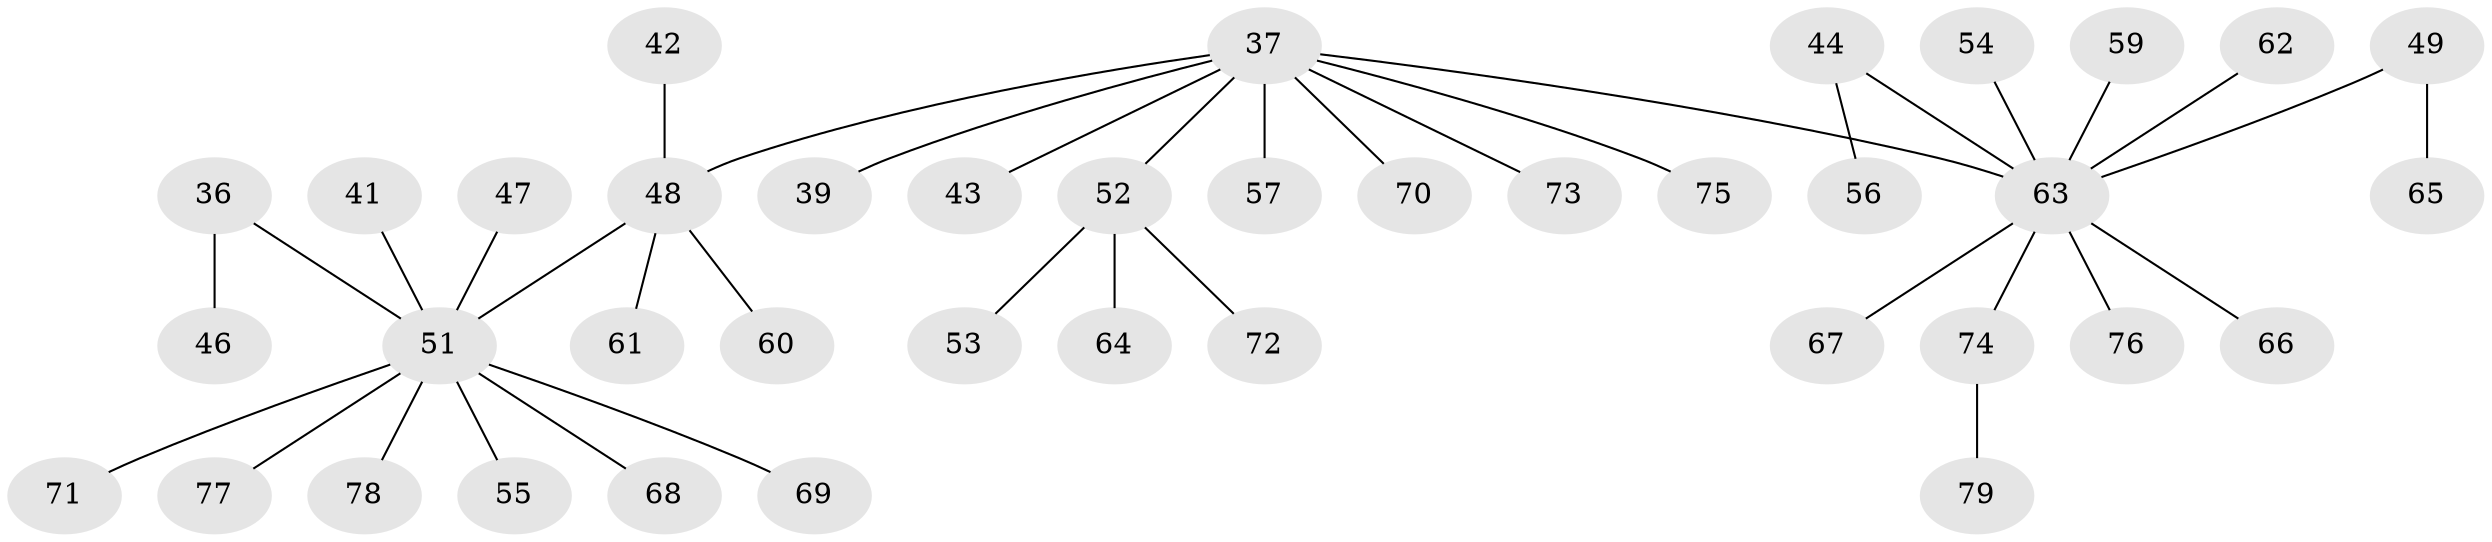// original degree distribution, {4: 0.06329113924050633, 3: 0.17721518987341772, 6: 0.02531645569620253, 1: 0.5316455696202531, 7: 0.012658227848101266, 5: 0.012658227848101266, 2: 0.17721518987341772}
// Generated by graph-tools (version 1.1) at 2025/53/03/09/25 04:53:55]
// undirected, 39 vertices, 38 edges
graph export_dot {
graph [start="1"]
  node [color=gray90,style=filled];
  36;
  37 [super="+8+19+32"];
  39;
  41;
  42;
  43;
  44;
  46;
  47;
  48 [super="+12"];
  49;
  51 [super="+45+38+35+40"];
  52;
  53;
  54;
  55;
  56;
  57;
  59;
  60;
  61;
  62;
  63 [super="+34+58"];
  64;
  65;
  66;
  67;
  68;
  69;
  70;
  71;
  72;
  73;
  74;
  75;
  76;
  77;
  78;
  79;
  36 -- 46;
  36 -- 51;
  37 -- 52;
  37 -- 73;
  37 -- 75;
  37 -- 43;
  37 -- 48;
  37 -- 57;
  37 -- 39;
  37 -- 70;
  37 -- 63;
  41 -- 51;
  42 -- 48;
  44 -- 56;
  44 -- 63;
  47 -- 51;
  48 -- 60;
  48 -- 61;
  48 -- 51;
  49 -- 65;
  49 -- 63;
  51 -- 68;
  51 -- 71;
  51 -- 78;
  51 -- 77;
  51 -- 55;
  51 -- 69;
  52 -- 53;
  52 -- 64;
  52 -- 72;
  54 -- 63;
  59 -- 63;
  62 -- 63;
  63 -- 66;
  63 -- 74;
  63 -- 67;
  63 -- 76;
  74 -- 79;
}
